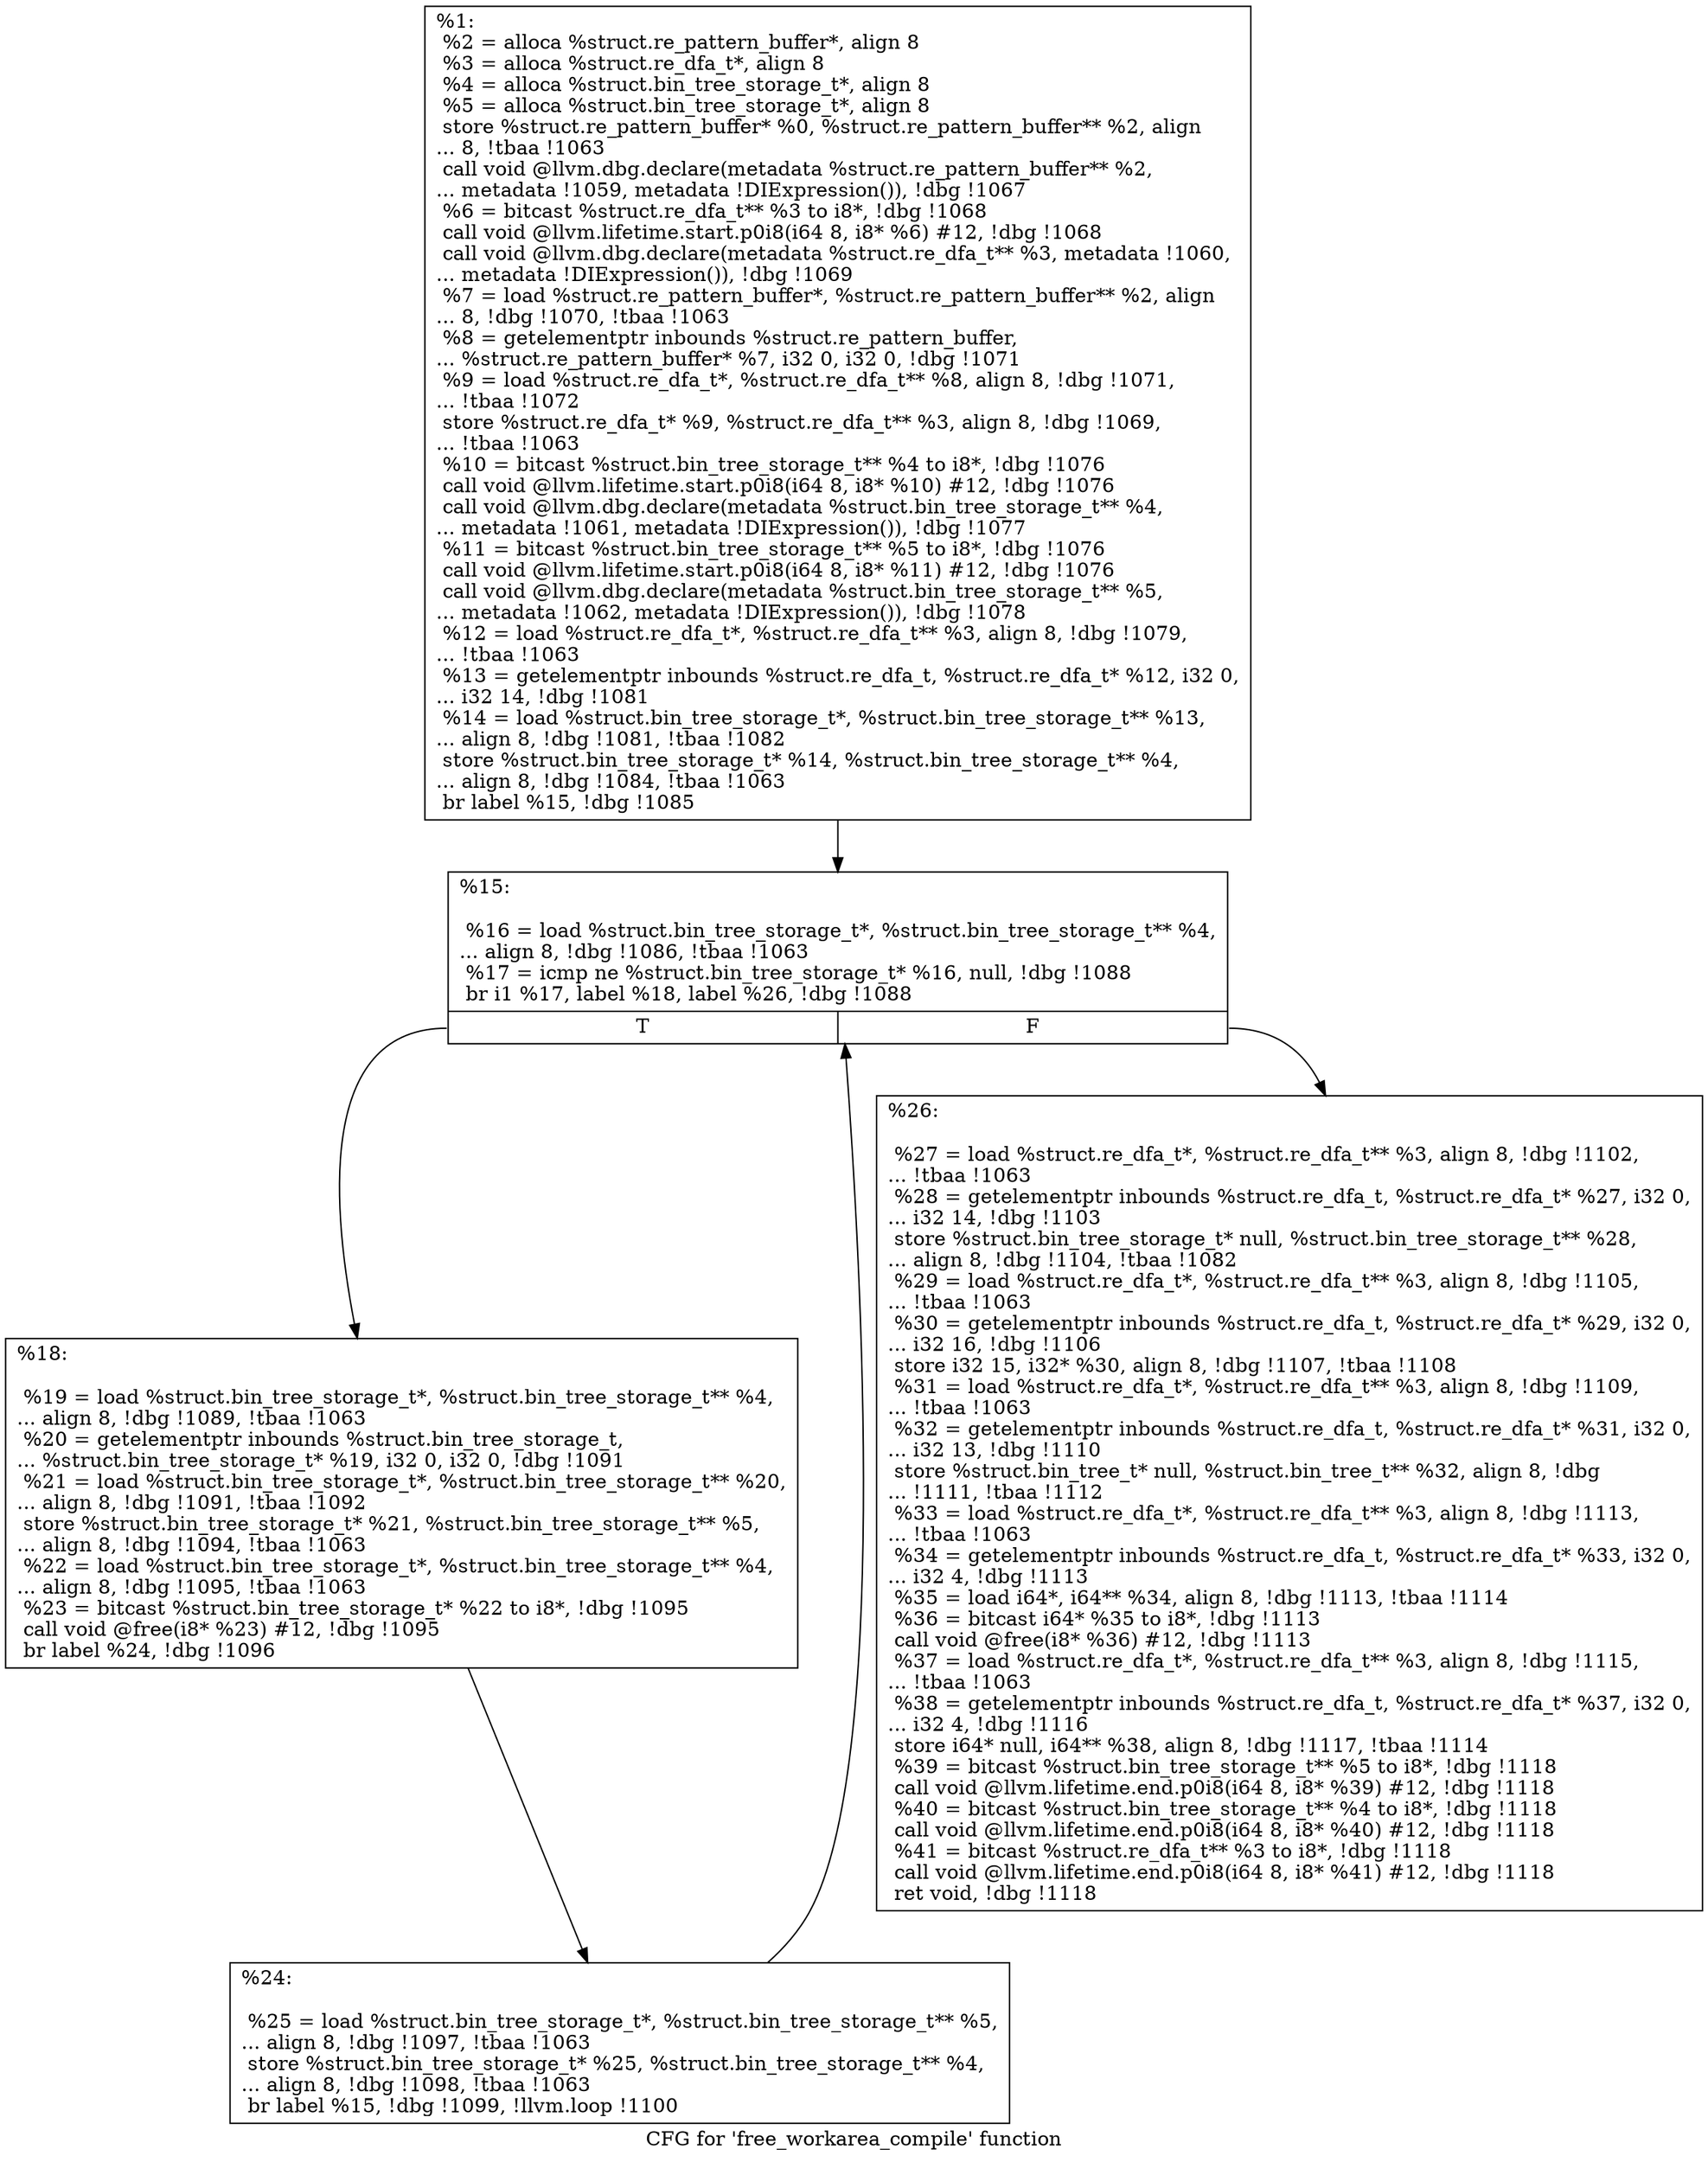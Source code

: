 digraph "CFG for 'free_workarea_compile' function" {
	label="CFG for 'free_workarea_compile' function";

	Node0xac2cc0 [shape=record,label="{%1:\l  %2 = alloca %struct.re_pattern_buffer*, align 8\l  %3 = alloca %struct.re_dfa_t*, align 8\l  %4 = alloca %struct.bin_tree_storage_t*, align 8\l  %5 = alloca %struct.bin_tree_storage_t*, align 8\l  store %struct.re_pattern_buffer* %0, %struct.re_pattern_buffer** %2, align\l... 8, !tbaa !1063\l  call void @llvm.dbg.declare(metadata %struct.re_pattern_buffer** %2,\l... metadata !1059, metadata !DIExpression()), !dbg !1067\l  %6 = bitcast %struct.re_dfa_t** %3 to i8*, !dbg !1068\l  call void @llvm.lifetime.start.p0i8(i64 8, i8* %6) #12, !dbg !1068\l  call void @llvm.dbg.declare(metadata %struct.re_dfa_t** %3, metadata !1060,\l... metadata !DIExpression()), !dbg !1069\l  %7 = load %struct.re_pattern_buffer*, %struct.re_pattern_buffer** %2, align\l... 8, !dbg !1070, !tbaa !1063\l  %8 = getelementptr inbounds %struct.re_pattern_buffer,\l... %struct.re_pattern_buffer* %7, i32 0, i32 0, !dbg !1071\l  %9 = load %struct.re_dfa_t*, %struct.re_dfa_t** %8, align 8, !dbg !1071,\l... !tbaa !1072\l  store %struct.re_dfa_t* %9, %struct.re_dfa_t** %3, align 8, !dbg !1069,\l... !tbaa !1063\l  %10 = bitcast %struct.bin_tree_storage_t** %4 to i8*, !dbg !1076\l  call void @llvm.lifetime.start.p0i8(i64 8, i8* %10) #12, !dbg !1076\l  call void @llvm.dbg.declare(metadata %struct.bin_tree_storage_t** %4,\l... metadata !1061, metadata !DIExpression()), !dbg !1077\l  %11 = bitcast %struct.bin_tree_storage_t** %5 to i8*, !dbg !1076\l  call void @llvm.lifetime.start.p0i8(i64 8, i8* %11) #12, !dbg !1076\l  call void @llvm.dbg.declare(metadata %struct.bin_tree_storage_t** %5,\l... metadata !1062, metadata !DIExpression()), !dbg !1078\l  %12 = load %struct.re_dfa_t*, %struct.re_dfa_t** %3, align 8, !dbg !1079,\l... !tbaa !1063\l  %13 = getelementptr inbounds %struct.re_dfa_t, %struct.re_dfa_t* %12, i32 0,\l... i32 14, !dbg !1081\l  %14 = load %struct.bin_tree_storage_t*, %struct.bin_tree_storage_t** %13,\l... align 8, !dbg !1081, !tbaa !1082\l  store %struct.bin_tree_storage_t* %14, %struct.bin_tree_storage_t** %4,\l... align 8, !dbg !1084, !tbaa !1063\l  br label %15, !dbg !1085\l}"];
	Node0xac2cc0 -> Node0xac2d70;
	Node0xac2d70 [shape=record,label="{%15:\l\l  %16 = load %struct.bin_tree_storage_t*, %struct.bin_tree_storage_t** %4,\l... align 8, !dbg !1086, !tbaa !1063\l  %17 = icmp ne %struct.bin_tree_storage_t* %16, null, !dbg !1088\l  br i1 %17, label %18, label %26, !dbg !1088\l|{<s0>T|<s1>F}}"];
	Node0xac2d70:s0 -> Node0xac2dc0;
	Node0xac2d70:s1 -> Node0xac2e60;
	Node0xac2dc0 [shape=record,label="{%18:\l\l  %19 = load %struct.bin_tree_storage_t*, %struct.bin_tree_storage_t** %4,\l... align 8, !dbg !1089, !tbaa !1063\l  %20 = getelementptr inbounds %struct.bin_tree_storage_t,\l... %struct.bin_tree_storage_t* %19, i32 0, i32 0, !dbg !1091\l  %21 = load %struct.bin_tree_storage_t*, %struct.bin_tree_storage_t** %20,\l... align 8, !dbg !1091, !tbaa !1092\l  store %struct.bin_tree_storage_t* %21, %struct.bin_tree_storage_t** %5,\l... align 8, !dbg !1094, !tbaa !1063\l  %22 = load %struct.bin_tree_storage_t*, %struct.bin_tree_storage_t** %4,\l... align 8, !dbg !1095, !tbaa !1063\l  %23 = bitcast %struct.bin_tree_storage_t* %22 to i8*, !dbg !1095\l  call void @free(i8* %23) #12, !dbg !1095\l  br label %24, !dbg !1096\l}"];
	Node0xac2dc0 -> Node0xac2e10;
	Node0xac2e10 [shape=record,label="{%24:\l\l  %25 = load %struct.bin_tree_storage_t*, %struct.bin_tree_storage_t** %5,\l... align 8, !dbg !1097, !tbaa !1063\l  store %struct.bin_tree_storage_t* %25, %struct.bin_tree_storage_t** %4,\l... align 8, !dbg !1098, !tbaa !1063\l  br label %15, !dbg !1099, !llvm.loop !1100\l}"];
	Node0xac2e10 -> Node0xac2d70;
	Node0xac2e60 [shape=record,label="{%26:\l\l  %27 = load %struct.re_dfa_t*, %struct.re_dfa_t** %3, align 8, !dbg !1102,\l... !tbaa !1063\l  %28 = getelementptr inbounds %struct.re_dfa_t, %struct.re_dfa_t* %27, i32 0,\l... i32 14, !dbg !1103\l  store %struct.bin_tree_storage_t* null, %struct.bin_tree_storage_t** %28,\l... align 8, !dbg !1104, !tbaa !1082\l  %29 = load %struct.re_dfa_t*, %struct.re_dfa_t** %3, align 8, !dbg !1105,\l... !tbaa !1063\l  %30 = getelementptr inbounds %struct.re_dfa_t, %struct.re_dfa_t* %29, i32 0,\l... i32 16, !dbg !1106\l  store i32 15, i32* %30, align 8, !dbg !1107, !tbaa !1108\l  %31 = load %struct.re_dfa_t*, %struct.re_dfa_t** %3, align 8, !dbg !1109,\l... !tbaa !1063\l  %32 = getelementptr inbounds %struct.re_dfa_t, %struct.re_dfa_t* %31, i32 0,\l... i32 13, !dbg !1110\l  store %struct.bin_tree_t* null, %struct.bin_tree_t** %32, align 8, !dbg\l... !1111, !tbaa !1112\l  %33 = load %struct.re_dfa_t*, %struct.re_dfa_t** %3, align 8, !dbg !1113,\l... !tbaa !1063\l  %34 = getelementptr inbounds %struct.re_dfa_t, %struct.re_dfa_t* %33, i32 0,\l... i32 4, !dbg !1113\l  %35 = load i64*, i64** %34, align 8, !dbg !1113, !tbaa !1114\l  %36 = bitcast i64* %35 to i8*, !dbg !1113\l  call void @free(i8* %36) #12, !dbg !1113\l  %37 = load %struct.re_dfa_t*, %struct.re_dfa_t** %3, align 8, !dbg !1115,\l... !tbaa !1063\l  %38 = getelementptr inbounds %struct.re_dfa_t, %struct.re_dfa_t* %37, i32 0,\l... i32 4, !dbg !1116\l  store i64* null, i64** %38, align 8, !dbg !1117, !tbaa !1114\l  %39 = bitcast %struct.bin_tree_storage_t** %5 to i8*, !dbg !1118\l  call void @llvm.lifetime.end.p0i8(i64 8, i8* %39) #12, !dbg !1118\l  %40 = bitcast %struct.bin_tree_storage_t** %4 to i8*, !dbg !1118\l  call void @llvm.lifetime.end.p0i8(i64 8, i8* %40) #12, !dbg !1118\l  %41 = bitcast %struct.re_dfa_t** %3 to i8*, !dbg !1118\l  call void @llvm.lifetime.end.p0i8(i64 8, i8* %41) #12, !dbg !1118\l  ret void, !dbg !1118\l}"];
}
